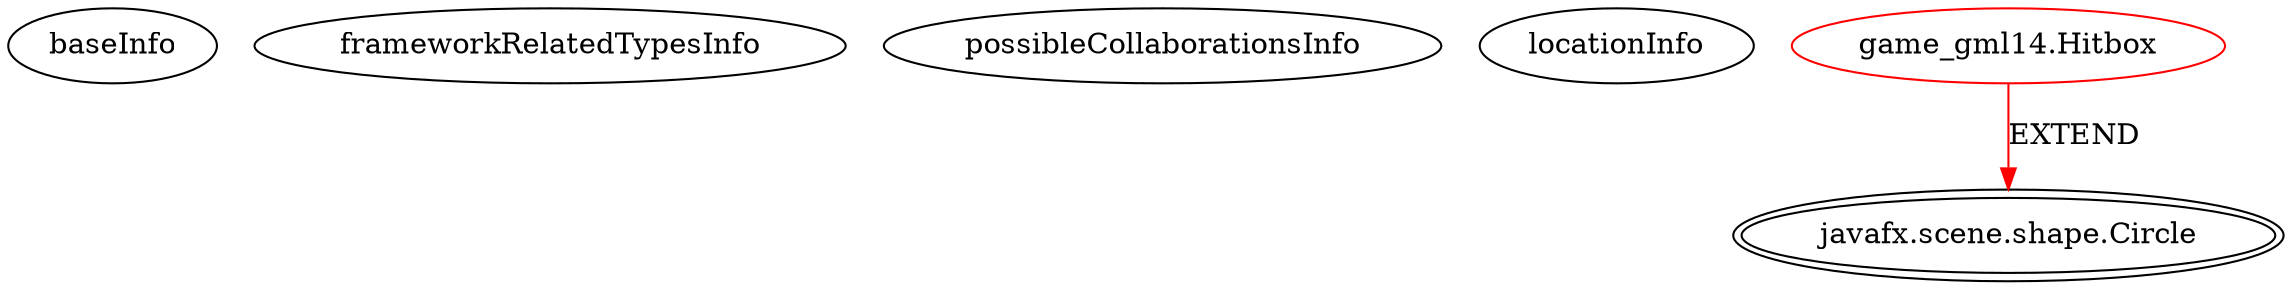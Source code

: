 digraph {
baseInfo[graphId=2825,category="extension_graph",isAnonymous=false,possibleRelation=false]
frameworkRelatedTypesInfo[0="javafx.scene.shape.Circle"]
possibleCollaborationsInfo[]
locationInfo[projectName="gregory-lyons-voyage-to-venus",filePath="/gregory-lyons-voyage-to-venus/voyage-to-venus-master/src/game_gml14/Hitbox.java",contextSignature="Hitbox",graphId="2825"]
0[label="game_gml14.Hitbox",vertexType="ROOT_CLIENT_CLASS_DECLARATION",isFrameworkType=false,color=red]
1[label="javafx.scene.shape.Circle",vertexType="FRAMEWORK_CLASS_TYPE",isFrameworkType=true,peripheries=2]
0->1[label="EXTEND",color=red]
}
